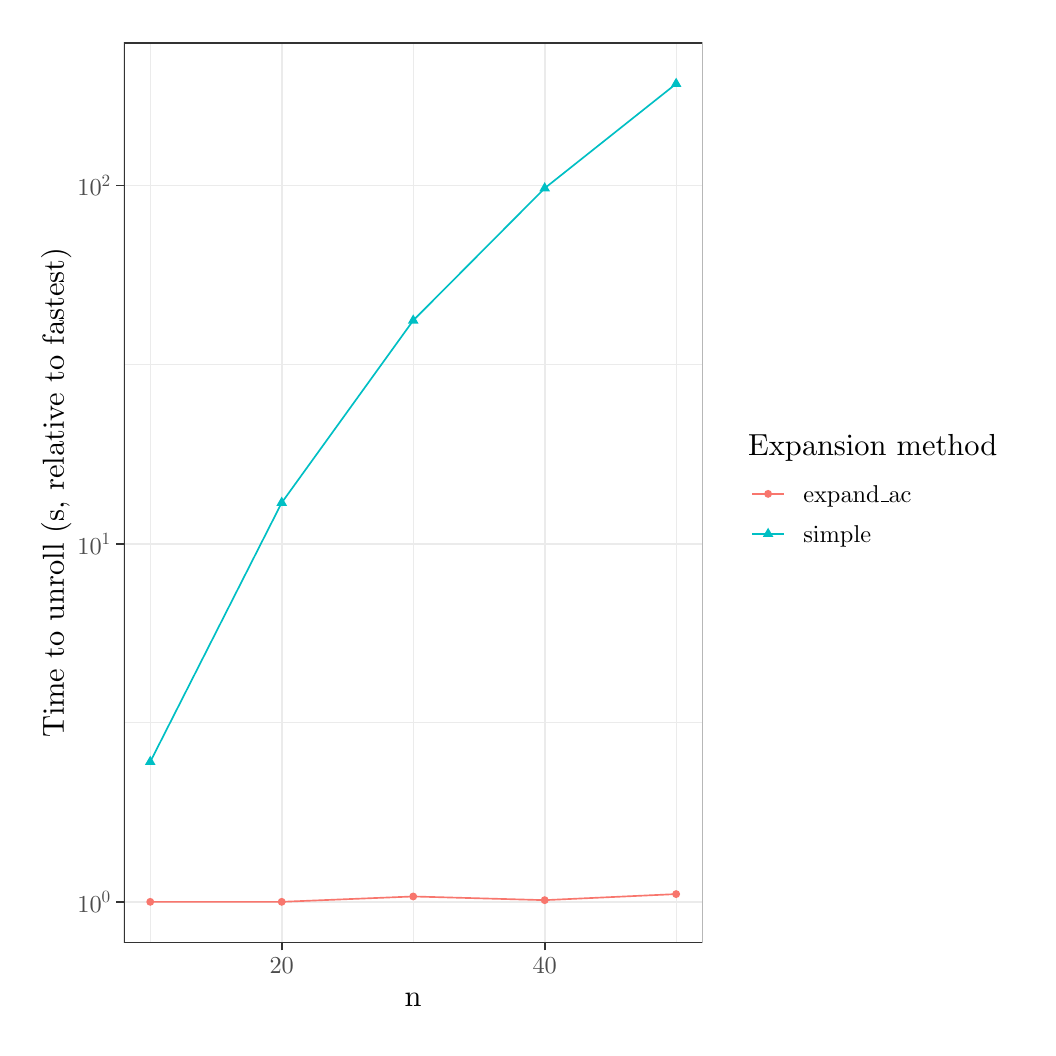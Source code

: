 % Created by tikzDevice version 0.12.6 on 2025-06-15 21:17:04
% !TEX encoding = UTF-8 Unicode
\begin{tikzpicture}[x=1pt,y=1pt]
\definecolor{fillColor}{RGB}{255,255,255}
\path[use as bounding box,fill=fillColor,fill opacity=0.00] (0,0) rectangle (361.35,361.35);
\begin{scope}
\path[clip] (  0.00,  0.00) rectangle (361.35,361.35);
\definecolor{drawColor}{RGB}{255,255,255}
\definecolor{fillColor}{RGB}{255,255,255}

\path[draw=drawColor,line width= 0.6pt,line join=round,line cap=round,fill=fillColor] (  0.00,  0.00) rectangle (361.35,361.35);
\end{scope}
\begin{scope}
\path[clip] ( 34.79, 30.69) rectangle (243.82,355.85);
\definecolor{fillColor}{RGB}{255,255,255}

\path[fill=fillColor] ( 34.79, 30.69) rectangle (243.82,355.85);
\definecolor{drawColor}{gray}{0.92}

\path[draw=drawColor,line width= 0.3pt,line join=round] ( 34.79,110.18) --
	(243.82,110.18);

\path[draw=drawColor,line width= 0.3pt,line join=round] ( 34.79,239.60) --
	(243.82,239.60);

\path[draw=drawColor,line width= 0.3pt,line join=round] ( 44.29, 30.69) --
	( 44.29,355.85);

\path[draw=drawColor,line width= 0.3pt,line join=round] (139.31, 30.69) --
	(139.31,355.85);

\path[draw=drawColor,line width= 0.3pt,line join=round] (234.32, 30.69) --
	(234.32,355.85);

\path[draw=drawColor,line width= 0.6pt,line join=round] ( 34.79, 45.47) --
	(243.82, 45.47);

\path[draw=drawColor,line width= 0.6pt,line join=round] ( 34.79,174.89) --
	(243.82,174.89);

\path[draw=drawColor,line width= 0.6pt,line join=round] ( 34.79,304.31) --
	(243.82,304.31);

\path[draw=drawColor,line width= 0.6pt,line join=round] ( 91.80, 30.69) --
	( 91.80,355.85);

\path[draw=drawColor,line width= 0.6pt,line join=round] (186.82, 30.69) --
	(186.82,355.85);
\definecolor{drawColor}{RGB}{248,118,109}

\path[draw=drawColor,line width= 0.6pt,line join=round] ( 44.29, 45.47) --
	( 91.80, 45.47) --
	(139.31, 47.41) --
	(186.82, 46.08) --
	(234.32, 48.27);
\definecolor{drawColor}{RGB}{0,191,196}

\path[draw=drawColor,line width= 0.6pt,line join=round] ( 44.29, 96.06) --
	( 91.80,189.69) --
	(139.31,255.54) --
	(186.82,303.32) --
	(234.32,341.07);
\definecolor{fillColor}{RGB}{248,118,109}

\path[fill=fillColor] ( 44.29, 45.47) circle (  1.43);

\path[fill=fillColor] ( 91.80, 45.47) circle (  1.43);

\path[fill=fillColor] (139.31, 47.41) circle (  1.43);

\path[fill=fillColor] (186.82, 46.08) circle (  1.43);

\path[fill=fillColor] (234.32, 48.27) circle (  1.43);
\definecolor{fillColor}{RGB}{0,191,196}

\path[fill=fillColor] ( 44.29, 98.27) --
	( 46.21, 94.95) --
	( 42.37, 94.95) --
	cycle;

\path[fill=fillColor] ( 91.80,191.90) --
	( 93.72,188.58) --
	( 89.88,188.58) --
	cycle;

\path[fill=fillColor] (139.31,257.75) --
	(141.23,254.43) --
	(137.39,254.43) --
	cycle;

\path[fill=fillColor] (186.82,305.54) --
	(188.74,302.21) --
	(184.89,302.21) --
	cycle;

\path[fill=fillColor] (234.32,343.29) --
	(236.24,339.96) --
	(232.40,339.96) --
	cycle;
\definecolor{drawColor}{gray}{0.20}

\path[draw=drawColor,line width= 0.6pt,line join=round,line cap=round] ( 34.79, 30.69) rectangle (243.82,355.85);
\end{scope}
\begin{scope}
\path[clip] (  0.00,  0.00) rectangle (361.35,361.35);
\definecolor{drawColor}{gray}{0.30}

\node[text=drawColor,anchor=base west,inner sep=0pt, outer sep=0pt, scale=  0.88] at ( 17.96, 41.69) {10};

\node[text=drawColor,anchor=base west,inner sep=0pt, outer sep=0pt, scale=  0.62] at ( 26.76, 45.29) {0};

\node[text=drawColor,anchor=base west,inner sep=0pt, outer sep=0pt, scale=  0.88] at ( 17.96,171.11) {10};

\node[text=drawColor,anchor=base west,inner sep=0pt, outer sep=0pt, scale=  0.62] at ( 26.76,174.71) {1};

\node[text=drawColor,anchor=base west,inner sep=0pt, outer sep=0pt, scale=  0.88] at ( 17.96,300.54) {10};

\node[text=drawColor,anchor=base west,inner sep=0pt, outer sep=0pt, scale=  0.62] at ( 26.76,304.13) {2};
\end{scope}
\begin{scope}
\path[clip] (  0.00,  0.00) rectangle (361.35,361.35);
\definecolor{drawColor}{gray}{0.20}

\path[draw=drawColor,line width= 0.6pt,line join=round] ( 32.04, 45.47) --
	( 34.79, 45.47);

\path[draw=drawColor,line width= 0.6pt,line join=round] ( 32.04,174.89) --
	( 34.79,174.89);

\path[draw=drawColor,line width= 0.6pt,line join=round] ( 32.04,304.31) --
	( 34.79,304.31);
\end{scope}
\begin{scope}
\path[clip] (  0.00,  0.00) rectangle (361.35,361.35);
\definecolor{drawColor}{gray}{0.20}

\path[draw=drawColor,line width= 0.6pt,line join=round] ( 91.80, 27.94) --
	( 91.80, 30.69);

\path[draw=drawColor,line width= 0.6pt,line join=round] (186.82, 27.94) --
	(186.82, 30.69);
\end{scope}
\begin{scope}
\path[clip] (  0.00,  0.00) rectangle (361.35,361.35);
\definecolor{drawColor}{gray}{0.30}

\node[text=drawColor,anchor=base,inner sep=0pt, outer sep=0pt, scale=  0.88] at ( 91.80, 19.68) {20};

\node[text=drawColor,anchor=base,inner sep=0pt, outer sep=0pt, scale=  0.88] at (186.82, 19.68) {40};
\end{scope}
\begin{scope}
\path[clip] (  0.00,  0.00) rectangle (361.35,361.35);
\definecolor{drawColor}{RGB}{0,0,0}

\node[text=drawColor,anchor=base,inner sep=0pt, outer sep=0pt, scale=  1.10] at (139.31,  7.64) {n};
\end{scope}
\begin{scope}
\path[clip] (  0.00,  0.00) rectangle (361.35,361.35);
\definecolor{drawColor}{RGB}{0,0,0}

\node[text=drawColor,rotate= 90.00,anchor=base,inner sep=0pt, outer sep=0pt, scale=  1.10] at ( 13.08,193.27) {Time to unroll (s, relative to fastest)};
\end{scope}
\begin{scope}
\path[clip] (  0.00,  0.00) rectangle (361.35,361.35);
\definecolor{fillColor}{RGB}{255,255,255}

\path[fill=fillColor] (254.82,165.71) rectangle (355.85,220.83);
\end{scope}
\begin{scope}
\path[clip] (  0.00,  0.00) rectangle (361.35,361.35);
\definecolor{drawColor}{RGB}{0,0,0}

\node[text=drawColor,anchor=base west,inner sep=0pt, outer sep=0pt, scale=  1.10] at (260.32,206.68) {Expansion method};
\end{scope}
\begin{scope}
\path[clip] (  0.00,  0.00) rectangle (361.35,361.35);
\definecolor{fillColor}{RGB}{255,255,255}

\path[fill=fillColor] (260.32,185.66) rectangle (274.78,200.11);
\end{scope}
\begin{scope}
\path[clip] (  0.00,  0.00) rectangle (361.35,361.35);
\definecolor{drawColor}{RGB}{248,118,109}

\path[draw=drawColor,line width= 0.6pt,line join=round] (261.77,192.89) -- (273.33,192.89);
\end{scope}
\begin{scope}
\path[clip] (  0.00,  0.00) rectangle (361.35,361.35);
\definecolor{fillColor}{RGB}{248,118,109}

\path[fill=fillColor] (267.55,192.89) circle (  1.43);
\end{scope}
\begin{scope}
\path[clip] (  0.00,  0.00) rectangle (361.35,361.35);
\definecolor{fillColor}{RGB}{255,255,255}

\path[fill=fillColor] (260.32,171.21) rectangle (274.78,185.66);
\end{scope}
\begin{scope}
\path[clip] (  0.00,  0.00) rectangle (361.35,361.35);
\definecolor{drawColor}{RGB}{0,191,196}

\path[draw=drawColor,line width= 0.6pt,line join=round] (261.77,178.43) -- (273.33,178.43);
\end{scope}
\begin{scope}
\path[clip] (  0.00,  0.00) rectangle (361.35,361.35);
\definecolor{fillColor}{RGB}{0,191,196}

\path[fill=fillColor] (267.55,180.65) --
	(269.47,177.32) --
	(265.63,177.32) --
	cycle;
\end{scope}
\begin{scope}
\path[clip] (  0.00,  0.00) rectangle (361.35,361.35);
\definecolor{drawColor}{RGB}{0,0,0}

\node[text=drawColor,anchor=base west,inner sep=0pt, outer sep=0pt, scale=  0.88] at (280.28,189.86) {expand{\_{}}ac};
\end{scope}
\begin{scope}
\path[clip] (  0.00,  0.00) rectangle (361.35,361.35);
\definecolor{drawColor}{RGB}{0,0,0}

\node[text=drawColor,anchor=base west,inner sep=0pt, outer sep=0pt, scale=  0.88] at (280.28,175.40) {simple};
\end{scope}
\end{tikzpicture}

